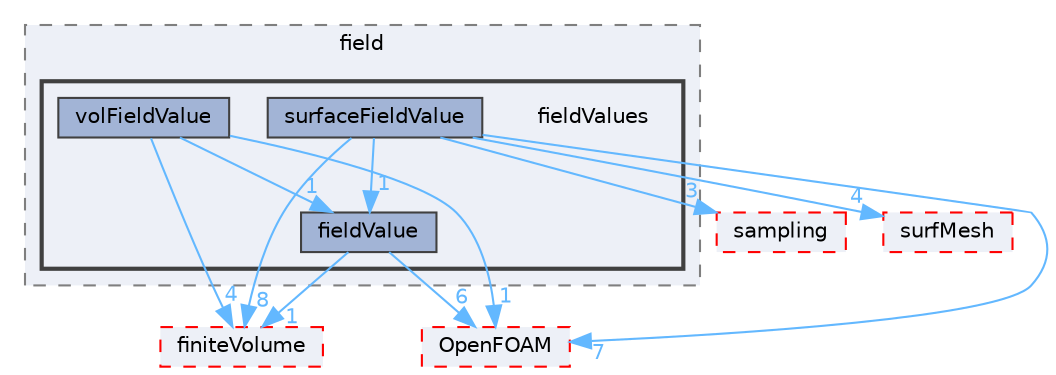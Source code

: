 digraph "src/functionObjects/field/fieldValues"
{
 // LATEX_PDF_SIZE
  bgcolor="transparent";
  edge [fontname=Helvetica,fontsize=10,labelfontname=Helvetica,labelfontsize=10];
  node [fontname=Helvetica,fontsize=10,shape=box,height=0.2,width=0.4];
  compound=true
  subgraph clusterdir_bae024cac12ddc6733a616261920a91f {
    graph [ bgcolor="#edf0f7", pencolor="grey50", label="field", fontname=Helvetica,fontsize=10 style="filled,dashed", URL="dir_bae024cac12ddc6733a616261920a91f.html",tooltip=""]
  subgraph clusterdir_e7bdba62d866621d8e2ff8ee2457cfce {
    graph [ bgcolor="#edf0f7", pencolor="grey25", label="", fontname=Helvetica,fontsize=10 style="filled,bold", URL="dir_e7bdba62d866621d8e2ff8ee2457cfce.html",tooltip=""]
    dir_e7bdba62d866621d8e2ff8ee2457cfce [shape=plaintext, label="fieldValues"];
  dir_0bb64bf1d9a0fe4fdd1408a8a51458da [label="fieldValue", fillcolor="#a2b4d6", color="grey25", style="filled", URL="dir_0bb64bf1d9a0fe4fdd1408a8a51458da.html",tooltip=""];
  dir_aabd1af77fd72845846f529bf6b69a3a [label="surfaceFieldValue", fillcolor="#a2b4d6", color="grey25", style="filled", URL="dir_aabd1af77fd72845846f529bf6b69a3a.html",tooltip=""];
  dir_06e3f41de7a4e687fd63f5a81f53386a [label="volFieldValue", fillcolor="#a2b4d6", color="grey25", style="filled", URL="dir_06e3f41de7a4e687fd63f5a81f53386a.html",tooltip=""];
  }
  }
  dir_9bd15774b555cf7259a6fa18f99fe99b [label="finiteVolume", fillcolor="#edf0f7", color="red", style="filled,dashed", URL="dir_9bd15774b555cf7259a6fa18f99fe99b.html",tooltip=""];
  dir_c5473ff19b20e6ec4dfe5c310b3778a8 [label="OpenFOAM", fillcolor="#edf0f7", color="red", style="filled,dashed", URL="dir_c5473ff19b20e6ec4dfe5c310b3778a8.html",tooltip=""];
  dir_24a3817a3c61c11f04a0a72057522f4f [label="sampling", fillcolor="#edf0f7", color="red", style="filled,dashed", URL="dir_24a3817a3c61c11f04a0a72057522f4f.html",tooltip=""];
  dir_0a88fe22feb23ce5f078a04a1df67721 [label="surfMesh", fillcolor="#edf0f7", color="red", style="filled,dashed", URL="dir_0a88fe22feb23ce5f078a04a1df67721.html",tooltip=""];
  dir_0bb64bf1d9a0fe4fdd1408a8a51458da->dir_9bd15774b555cf7259a6fa18f99fe99b [headlabel="1", labeldistance=1.5 headhref="dir_001346_001387.html" href="dir_001346_001387.html" color="steelblue1" fontcolor="steelblue1"];
  dir_0bb64bf1d9a0fe4fdd1408a8a51458da->dir_c5473ff19b20e6ec4dfe5c310b3778a8 [headlabel="6", labeldistance=1.5 headhref="dir_001346_002695.html" href="dir_001346_002695.html" color="steelblue1" fontcolor="steelblue1"];
  dir_aabd1af77fd72845846f529bf6b69a3a->dir_0a88fe22feb23ce5f078a04a1df67721 [headlabel="4", labeldistance=1.5 headhref="dir_003833_003891.html" href="dir_003833_003891.html" color="steelblue1" fontcolor="steelblue1"];
  dir_aabd1af77fd72845846f529bf6b69a3a->dir_0bb64bf1d9a0fe4fdd1408a8a51458da [headlabel="1", labeldistance=1.5 headhref="dir_003833_001346.html" href="dir_003833_001346.html" color="steelblue1" fontcolor="steelblue1"];
  dir_aabd1af77fd72845846f529bf6b69a3a->dir_24a3817a3c61c11f04a0a72057522f4f [headlabel="3", labeldistance=1.5 headhref="dir_003833_003409.html" href="dir_003833_003409.html" color="steelblue1" fontcolor="steelblue1"];
  dir_aabd1af77fd72845846f529bf6b69a3a->dir_9bd15774b555cf7259a6fa18f99fe99b [headlabel="8", labeldistance=1.5 headhref="dir_003833_001387.html" href="dir_003833_001387.html" color="steelblue1" fontcolor="steelblue1"];
  dir_aabd1af77fd72845846f529bf6b69a3a->dir_c5473ff19b20e6ec4dfe5c310b3778a8 [headlabel="7", labeldistance=1.5 headhref="dir_003833_002695.html" href="dir_003833_002695.html" color="steelblue1" fontcolor="steelblue1"];
  dir_06e3f41de7a4e687fd63f5a81f53386a->dir_0bb64bf1d9a0fe4fdd1408a8a51458da [headlabel="1", labeldistance=1.5 headhref="dir_004297_001346.html" href="dir_004297_001346.html" color="steelblue1" fontcolor="steelblue1"];
  dir_06e3f41de7a4e687fd63f5a81f53386a->dir_9bd15774b555cf7259a6fa18f99fe99b [headlabel="4", labeldistance=1.5 headhref="dir_004297_001387.html" href="dir_004297_001387.html" color="steelblue1" fontcolor="steelblue1"];
  dir_06e3f41de7a4e687fd63f5a81f53386a->dir_c5473ff19b20e6ec4dfe5c310b3778a8 [headlabel="1", labeldistance=1.5 headhref="dir_004297_002695.html" href="dir_004297_002695.html" color="steelblue1" fontcolor="steelblue1"];
}
